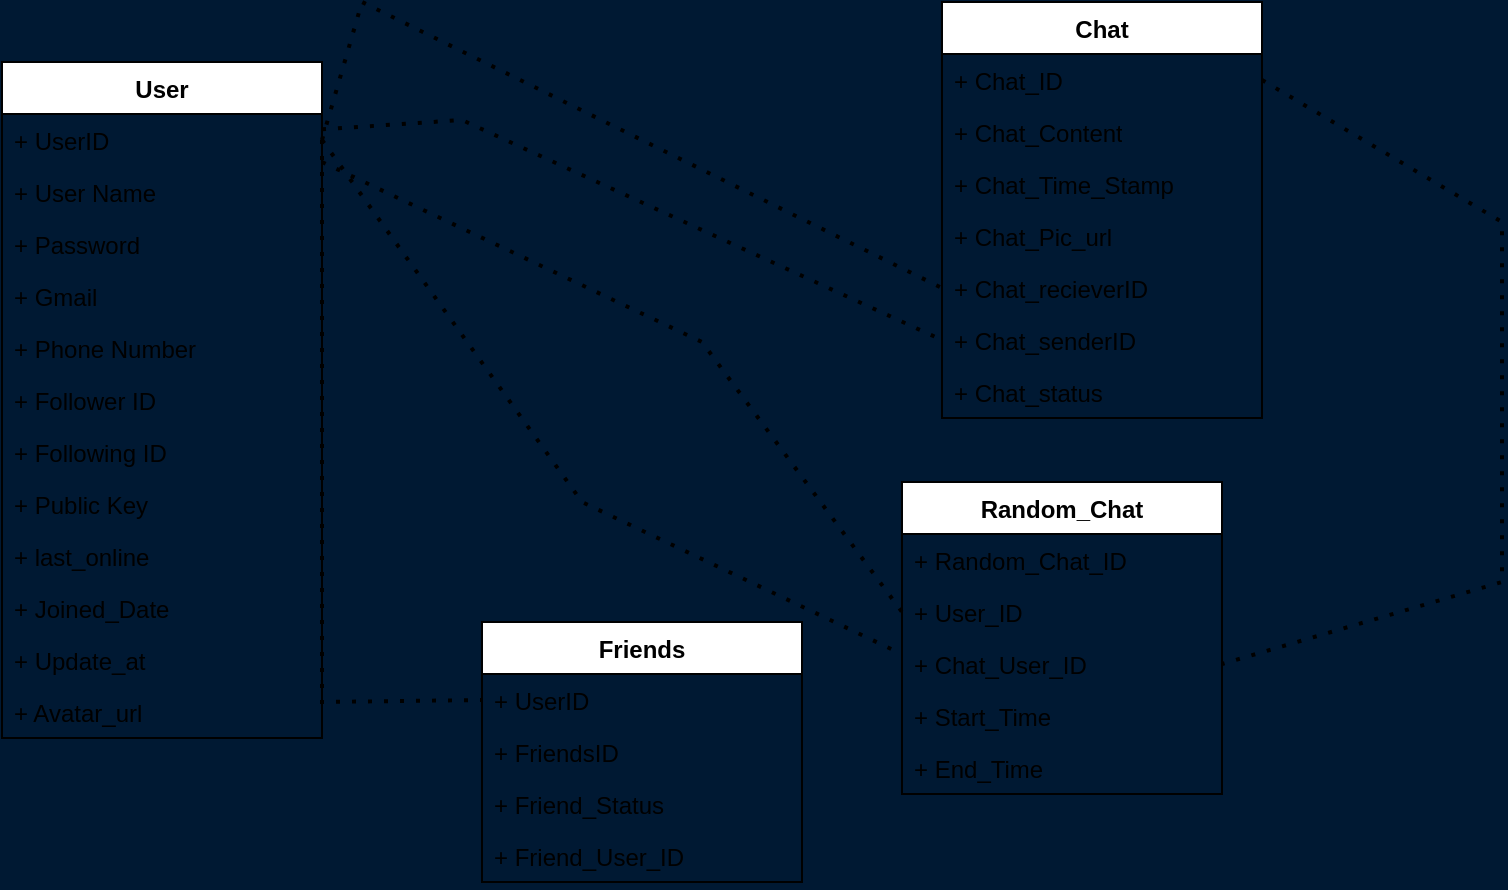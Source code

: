 <mxfile version="24.6.4" type="device">
  <diagram name="Page-1" id="fn1fi0-54iU-kAl2qfV-">
    <mxGraphModel dx="878" dy="527" grid="0" gridSize="10" guides="1" tooltips="1" connect="1" arrows="1" fold="1" page="1" pageScale="1" pageWidth="850" pageHeight="1100" background="#001933" math="0" shadow="0">
      <root>
        <mxCell id="0" />
        <mxCell id="1" parent="0" />
        <mxCell id="HefMRzAX-BrY14m-rNzX-1" value="User" style="swimlane;fontStyle=1;align=center;verticalAlign=top;childLayout=stackLayout;horizontal=1;startSize=26;horizontalStack=0;resizeParent=1;resizeParentMax=0;resizeLast=0;collapsible=1;marginBottom=0;whiteSpace=wrap;html=1;" vertex="1" parent="1">
          <mxGeometry x="50" y="60" width="160" height="338" as="geometry" />
        </mxCell>
        <mxCell id="HefMRzAX-BrY14m-rNzX-2" value="+ UserID" style="text;strokeColor=none;fillColor=none;align=left;verticalAlign=top;spacingLeft=4;spacingRight=4;overflow=hidden;rotatable=0;points=[[0,0.5],[1,0.5]];portConstraint=eastwest;whiteSpace=wrap;html=1;" vertex="1" parent="HefMRzAX-BrY14m-rNzX-1">
          <mxGeometry y="26" width="160" height="26" as="geometry" />
        </mxCell>
        <mxCell id="HefMRzAX-BrY14m-rNzX-18" value="+ User Name" style="text;strokeColor=none;fillColor=none;align=left;verticalAlign=top;spacingLeft=4;spacingRight=4;overflow=hidden;rotatable=0;points=[[0,0.5],[1,0.5]];portConstraint=eastwest;whiteSpace=wrap;html=1;" vertex="1" parent="HefMRzAX-BrY14m-rNzX-1">
          <mxGeometry y="52" width="160" height="26" as="geometry" />
        </mxCell>
        <mxCell id="HefMRzAX-BrY14m-rNzX-20" value="+ Password" style="text;strokeColor=none;fillColor=none;align=left;verticalAlign=top;spacingLeft=4;spacingRight=4;overflow=hidden;rotatable=0;points=[[0,0.5],[1,0.5]];portConstraint=eastwest;whiteSpace=wrap;html=1;" vertex="1" parent="HefMRzAX-BrY14m-rNzX-1">
          <mxGeometry y="78" width="160" height="26" as="geometry" />
        </mxCell>
        <mxCell id="HefMRzAX-BrY14m-rNzX-21" value="+ Gmail" style="text;strokeColor=none;fillColor=none;align=left;verticalAlign=top;spacingLeft=4;spacingRight=4;overflow=hidden;rotatable=0;points=[[0,0.5],[1,0.5]];portConstraint=eastwest;whiteSpace=wrap;html=1;" vertex="1" parent="HefMRzAX-BrY14m-rNzX-1">
          <mxGeometry y="104" width="160" height="26" as="geometry" />
        </mxCell>
        <mxCell id="HefMRzAX-BrY14m-rNzX-34" value="+ Phone Number" style="text;strokeColor=none;fillColor=none;align=left;verticalAlign=top;spacingLeft=4;spacingRight=4;overflow=hidden;rotatable=0;points=[[0,0.5],[1,0.5]];portConstraint=eastwest;whiteSpace=wrap;html=1;" vertex="1" parent="HefMRzAX-BrY14m-rNzX-1">
          <mxGeometry y="130" width="160" height="26" as="geometry" />
        </mxCell>
        <mxCell id="HefMRzAX-BrY14m-rNzX-35" value="+ Follower ID" style="text;strokeColor=none;fillColor=none;align=left;verticalAlign=top;spacingLeft=4;spacingRight=4;overflow=hidden;rotatable=0;points=[[0,0.5],[1,0.5]];portConstraint=eastwest;whiteSpace=wrap;html=1;" vertex="1" parent="HefMRzAX-BrY14m-rNzX-1">
          <mxGeometry y="156" width="160" height="26" as="geometry" />
        </mxCell>
        <mxCell id="HefMRzAX-BrY14m-rNzX-36" value="+ Following ID" style="text;strokeColor=none;fillColor=none;align=left;verticalAlign=top;spacingLeft=4;spacingRight=4;overflow=hidden;rotatable=0;points=[[0,0.5],[1,0.5]];portConstraint=eastwest;whiteSpace=wrap;html=1;" vertex="1" parent="HefMRzAX-BrY14m-rNzX-1">
          <mxGeometry y="182" width="160" height="26" as="geometry" />
        </mxCell>
        <mxCell id="HefMRzAX-BrY14m-rNzX-37" value="+ Public Key" style="text;strokeColor=none;fillColor=none;align=left;verticalAlign=top;spacingLeft=4;spacingRight=4;overflow=hidden;rotatable=0;points=[[0,0.5],[1,0.5]];portConstraint=eastwest;whiteSpace=wrap;html=1;" vertex="1" parent="HefMRzAX-BrY14m-rNzX-1">
          <mxGeometry y="208" width="160" height="26" as="geometry" />
        </mxCell>
        <mxCell id="HefMRzAX-BrY14m-rNzX-42" value="+ last_online" style="text;strokeColor=none;fillColor=none;align=left;verticalAlign=top;spacingLeft=4;spacingRight=4;overflow=hidden;rotatable=0;points=[[0,0.5],[1,0.5]];portConstraint=eastwest;whiteSpace=wrap;html=1;" vertex="1" parent="HefMRzAX-BrY14m-rNzX-1">
          <mxGeometry y="234" width="160" height="26" as="geometry" />
        </mxCell>
        <mxCell id="HefMRzAX-BrY14m-rNzX-43" value="+ Joined_Date" style="text;strokeColor=none;fillColor=none;align=left;verticalAlign=top;spacingLeft=4;spacingRight=4;overflow=hidden;rotatable=0;points=[[0,0.5],[1,0.5]];portConstraint=eastwest;whiteSpace=wrap;html=1;" vertex="1" parent="HefMRzAX-BrY14m-rNzX-1">
          <mxGeometry y="260" width="160" height="26" as="geometry" />
        </mxCell>
        <mxCell id="HefMRzAX-BrY14m-rNzX-64" value="+ Update_at" style="text;strokeColor=none;fillColor=none;align=left;verticalAlign=top;spacingLeft=4;spacingRight=4;overflow=hidden;rotatable=0;points=[[0,0.5],[1,0.5]];portConstraint=eastwest;whiteSpace=wrap;html=1;" vertex="1" parent="HefMRzAX-BrY14m-rNzX-1">
          <mxGeometry y="286" width="160" height="26" as="geometry" />
        </mxCell>
        <mxCell id="HefMRzAX-BrY14m-rNzX-65" value="+ Avatar_url" style="text;strokeColor=none;fillColor=none;align=left;verticalAlign=top;spacingLeft=4;spacingRight=4;overflow=hidden;rotatable=0;points=[[0,0.5],[1,0.5]];portConstraint=eastwest;whiteSpace=wrap;html=1;" vertex="1" parent="HefMRzAX-BrY14m-rNzX-1">
          <mxGeometry y="312" width="160" height="26" as="geometry" />
        </mxCell>
        <mxCell id="HefMRzAX-BrY14m-rNzX-10" value="Chat" style="swimlane;fontStyle=1;align=center;verticalAlign=top;childLayout=stackLayout;horizontal=1;startSize=26;horizontalStack=0;resizeParent=1;resizeParentMax=0;resizeLast=0;collapsible=1;marginBottom=0;whiteSpace=wrap;html=1;" vertex="1" parent="1">
          <mxGeometry x="520" y="30" width="160" height="208" as="geometry" />
        </mxCell>
        <mxCell id="HefMRzAX-BrY14m-rNzX-63" value="+ Chat_ID" style="text;strokeColor=none;fillColor=none;align=left;verticalAlign=top;spacingLeft=4;spacingRight=4;overflow=hidden;rotatable=0;points=[[0,0.5],[1,0.5]];portConstraint=eastwest;whiteSpace=wrap;html=1;" vertex="1" parent="HefMRzAX-BrY14m-rNzX-10">
          <mxGeometry y="26" width="160" height="26" as="geometry" />
        </mxCell>
        <mxCell id="HefMRzAX-BrY14m-rNzX-11" value="+ Chat_Content" style="text;strokeColor=none;fillColor=none;align=left;verticalAlign=top;spacingLeft=4;spacingRight=4;overflow=hidden;rotatable=0;points=[[0,0.5],[1,0.5]];portConstraint=eastwest;whiteSpace=wrap;html=1;" vertex="1" parent="HefMRzAX-BrY14m-rNzX-10">
          <mxGeometry y="52" width="160" height="26" as="geometry" />
        </mxCell>
        <mxCell id="HefMRzAX-BrY14m-rNzX-29" value="+ Chat_Time_Stamp" style="text;strokeColor=none;fillColor=none;align=left;verticalAlign=top;spacingLeft=4;spacingRight=4;overflow=hidden;rotatable=0;points=[[0,0.5],[1,0.5]];portConstraint=eastwest;whiteSpace=wrap;html=1;" vertex="1" parent="HefMRzAX-BrY14m-rNzX-10">
          <mxGeometry y="78" width="160" height="26" as="geometry" />
        </mxCell>
        <mxCell id="HefMRzAX-BrY14m-rNzX-30" value="+ Chat_Pic_url" style="text;strokeColor=none;fillColor=none;align=left;verticalAlign=top;spacingLeft=4;spacingRight=4;overflow=hidden;rotatable=0;points=[[0,0.5],[1,0.5]];portConstraint=eastwest;whiteSpace=wrap;html=1;" vertex="1" parent="HefMRzAX-BrY14m-rNzX-10">
          <mxGeometry y="104" width="160" height="26" as="geometry" />
        </mxCell>
        <mxCell id="HefMRzAX-BrY14m-rNzX-31" value="+ Chat_recieverID" style="text;strokeColor=none;fillColor=none;align=left;verticalAlign=top;spacingLeft=4;spacingRight=4;overflow=hidden;rotatable=0;points=[[0,0.5],[1,0.5]];portConstraint=eastwest;whiteSpace=wrap;html=1;" vertex="1" parent="HefMRzAX-BrY14m-rNzX-10">
          <mxGeometry y="130" width="160" height="26" as="geometry" />
        </mxCell>
        <mxCell id="HefMRzAX-BrY14m-rNzX-38" value="+ Chat_senderID" style="text;strokeColor=none;fillColor=none;align=left;verticalAlign=top;spacingLeft=4;spacingRight=4;overflow=hidden;rotatable=0;points=[[0,0.5],[1,0.5]];portConstraint=eastwest;whiteSpace=wrap;html=1;" vertex="1" parent="HefMRzAX-BrY14m-rNzX-10">
          <mxGeometry y="156" width="160" height="26" as="geometry" />
        </mxCell>
        <mxCell id="HefMRzAX-BrY14m-rNzX-39" value="+ Chat_status" style="text;strokeColor=none;fillColor=none;align=left;verticalAlign=top;spacingLeft=4;spacingRight=4;overflow=hidden;rotatable=0;points=[[0,0.5],[1,0.5]];portConstraint=eastwest;whiteSpace=wrap;html=1;" vertex="1" parent="HefMRzAX-BrY14m-rNzX-10">
          <mxGeometry y="182" width="160" height="26" as="geometry" />
        </mxCell>
        <mxCell id="HefMRzAX-BrY14m-rNzX-14" value="Friends" style="swimlane;fontStyle=1;align=center;verticalAlign=top;childLayout=stackLayout;horizontal=1;startSize=26;horizontalStack=0;resizeParent=1;resizeParentMax=0;resizeLast=0;collapsible=1;marginBottom=0;whiteSpace=wrap;html=1;" vertex="1" parent="1">
          <mxGeometry x="290" y="340" width="160" height="130" as="geometry" />
        </mxCell>
        <mxCell id="HefMRzAX-BrY14m-rNzX-15" value="+ UserID" style="text;strokeColor=none;fillColor=none;align=left;verticalAlign=top;spacingLeft=4;spacingRight=4;overflow=hidden;rotatable=0;points=[[0,0.5],[1,0.5]];portConstraint=eastwest;whiteSpace=wrap;html=1;" vertex="1" parent="HefMRzAX-BrY14m-rNzX-14">
          <mxGeometry y="26" width="160" height="26" as="geometry" />
        </mxCell>
        <mxCell id="HefMRzAX-BrY14m-rNzX-26" value="+ FriendsID" style="text;strokeColor=none;fillColor=none;align=left;verticalAlign=top;spacingLeft=4;spacingRight=4;overflow=hidden;rotatable=0;points=[[0,0.5],[1,0.5]];portConstraint=eastwest;whiteSpace=wrap;html=1;" vertex="1" parent="HefMRzAX-BrY14m-rNzX-14">
          <mxGeometry y="52" width="160" height="26" as="geometry" />
        </mxCell>
        <mxCell id="HefMRzAX-BrY14m-rNzX-27" value="+ Friend_Status" style="text;strokeColor=none;fillColor=none;align=left;verticalAlign=top;spacingLeft=4;spacingRight=4;overflow=hidden;rotatable=0;points=[[0,0.5],[1,0.5]];portConstraint=eastwest;whiteSpace=wrap;html=1;" vertex="1" parent="HefMRzAX-BrY14m-rNzX-14">
          <mxGeometry y="78" width="160" height="26" as="geometry" />
        </mxCell>
        <mxCell id="HefMRzAX-BrY14m-rNzX-66" value="+ Friend_User_ID" style="text;strokeColor=none;fillColor=none;align=left;verticalAlign=top;spacingLeft=4;spacingRight=4;overflow=hidden;rotatable=0;points=[[0,0.5],[1,0.5]];portConstraint=eastwest;whiteSpace=wrap;html=1;" vertex="1" parent="HefMRzAX-BrY14m-rNzX-14">
          <mxGeometry y="104" width="160" height="26" as="geometry" />
        </mxCell>
        <mxCell id="HefMRzAX-BrY14m-rNzX-47" value="" style="endArrow=none;dashed=1;html=1;dashPattern=1 3;strokeWidth=2;rounded=0;exitX=1;exitY=0.5;exitDx=0;exitDy=0;entryX=0;entryY=0.5;entryDx=0;entryDy=0;" edge="1" parent="1" source="HefMRzAX-BrY14m-rNzX-2" target="HefMRzAX-BrY14m-rNzX-15">
          <mxGeometry width="50" height="50" relative="1" as="geometry">
            <mxPoint x="400" y="240" as="sourcePoint" />
            <mxPoint x="380" y="270" as="targetPoint" />
            <Array as="points">
              <mxPoint x="210" y="380" />
            </Array>
          </mxGeometry>
        </mxCell>
        <mxCell id="HefMRzAX-BrY14m-rNzX-48" value="" style="endArrow=none;dashed=1;html=1;dashPattern=1 3;strokeWidth=2;rounded=0;entryX=0;entryY=0.5;entryDx=0;entryDy=0;exitX=1;exitY=0.5;exitDx=0;exitDy=0;" edge="1" parent="1" source="HefMRzAX-BrY14m-rNzX-2" target="HefMRzAX-BrY14m-rNzX-31">
          <mxGeometry width="50" height="50" relative="1" as="geometry">
            <mxPoint x="400" y="240" as="sourcePoint" />
            <mxPoint x="450" y="190" as="targetPoint" />
            <Array as="points">
              <mxPoint x="230" y="30" />
            </Array>
          </mxGeometry>
        </mxCell>
        <mxCell id="HefMRzAX-BrY14m-rNzX-56" value="Random_Chat" style="swimlane;fontStyle=1;align=center;verticalAlign=top;childLayout=stackLayout;horizontal=1;startSize=26;horizontalStack=0;resizeParent=1;resizeParentMax=0;resizeLast=0;collapsible=1;marginBottom=0;whiteSpace=wrap;html=1;" vertex="1" parent="1">
          <mxGeometry x="500" y="270" width="160" height="156" as="geometry" />
        </mxCell>
        <mxCell id="HefMRzAX-BrY14m-rNzX-57" value="+ Random_Chat_ID" style="text;strokeColor=none;fillColor=none;align=left;verticalAlign=top;spacingLeft=4;spacingRight=4;overflow=hidden;rotatable=0;points=[[0,0.5],[1,0.5]];portConstraint=eastwest;whiteSpace=wrap;html=1;" vertex="1" parent="HefMRzAX-BrY14m-rNzX-56">
          <mxGeometry y="26" width="160" height="26" as="geometry" />
        </mxCell>
        <mxCell id="HefMRzAX-BrY14m-rNzX-58" value="+ User_ID" style="text;strokeColor=none;fillColor=none;align=left;verticalAlign=top;spacingLeft=4;spacingRight=4;overflow=hidden;rotatable=0;points=[[0,0.5],[1,0.5]];portConstraint=eastwest;whiteSpace=wrap;html=1;" vertex="1" parent="HefMRzAX-BrY14m-rNzX-56">
          <mxGeometry y="52" width="160" height="26" as="geometry" />
        </mxCell>
        <mxCell id="HefMRzAX-BrY14m-rNzX-59" value="+ Chat_User_ID" style="text;strokeColor=none;fillColor=none;align=left;verticalAlign=top;spacingLeft=4;spacingRight=4;overflow=hidden;rotatable=0;points=[[0,0.5],[1,0.5]];portConstraint=eastwest;whiteSpace=wrap;html=1;" vertex="1" parent="HefMRzAX-BrY14m-rNzX-56">
          <mxGeometry y="78" width="160" height="26" as="geometry" />
        </mxCell>
        <mxCell id="HefMRzAX-BrY14m-rNzX-60" value="+ Start_Time" style="text;strokeColor=none;fillColor=none;align=left;verticalAlign=top;spacingLeft=4;spacingRight=4;overflow=hidden;rotatable=0;points=[[0,0.5],[1,0.5]];portConstraint=eastwest;whiteSpace=wrap;html=1;" vertex="1" parent="HefMRzAX-BrY14m-rNzX-56">
          <mxGeometry y="104" width="160" height="26" as="geometry" />
        </mxCell>
        <mxCell id="HefMRzAX-BrY14m-rNzX-61" value="+ End_Time" style="text;strokeColor=none;fillColor=none;align=left;verticalAlign=top;spacingLeft=4;spacingRight=4;overflow=hidden;rotatable=0;points=[[0,0.5],[1,0.5]];portConstraint=eastwest;whiteSpace=wrap;html=1;" vertex="1" parent="HefMRzAX-BrY14m-rNzX-56">
          <mxGeometry y="130" width="160" height="26" as="geometry" />
        </mxCell>
        <mxCell id="HefMRzAX-BrY14m-rNzX-67" value="" style="endArrow=none;dashed=1;html=1;dashPattern=1 3;strokeWidth=2;rounded=0;entryX=0;entryY=0.5;entryDx=0;entryDy=0;" edge="1" parent="1" target="HefMRzAX-BrY14m-rNzX-58">
          <mxGeometry width="50" height="50" relative="1" as="geometry">
            <mxPoint x="210" y="110" as="sourcePoint" />
            <mxPoint x="640" y="350" as="targetPoint" />
            <Array as="points">
              <mxPoint x="400" y="200" />
            </Array>
          </mxGeometry>
        </mxCell>
        <mxCell id="HefMRzAX-BrY14m-rNzX-69" value="" style="endArrow=none;dashed=1;html=1;dashPattern=1 3;strokeWidth=2;rounded=0;entryX=0;entryY=0.5;entryDx=0;entryDy=0;" edge="1" parent="1" source="HefMRzAX-BrY14m-rNzX-2" target="HefMRzAX-BrY14m-rNzX-38">
          <mxGeometry width="50" height="50" relative="1" as="geometry">
            <mxPoint x="410" y="218" as="sourcePoint" />
            <mxPoint x="460" y="168" as="targetPoint" />
            <Array as="points">
              <mxPoint x="280" y="89" />
            </Array>
          </mxGeometry>
        </mxCell>
        <mxCell id="HefMRzAX-BrY14m-rNzX-70" value="" style="endArrow=none;dashed=1;html=1;dashPattern=1 3;strokeWidth=2;rounded=0;exitX=1;exitY=0.5;exitDx=0;exitDy=0;entryX=1;entryY=0.5;entryDx=0;entryDy=0;" edge="1" parent="1" source="HefMRzAX-BrY14m-rNzX-63" target="HefMRzAX-BrY14m-rNzX-59">
          <mxGeometry width="50" height="50" relative="1" as="geometry">
            <mxPoint x="720" y="160" as="sourcePoint" />
            <mxPoint x="770" y="110" as="targetPoint" />
            <Array as="points">
              <mxPoint x="800" y="140" />
              <mxPoint x="800" y="320" />
            </Array>
          </mxGeometry>
        </mxCell>
        <mxCell id="HefMRzAX-BrY14m-rNzX-71" value="" style="endArrow=none;dashed=1;html=1;dashPattern=1 3;strokeWidth=2;rounded=0;entryX=-0.023;entryY=0.243;entryDx=0;entryDy=0;entryPerimeter=0;exitX=1;exitY=0.5;exitDx=0;exitDy=0;" edge="1" parent="1" source="HefMRzAX-BrY14m-rNzX-2" target="HefMRzAX-BrY14m-rNzX-59">
          <mxGeometry width="50" height="50" relative="1" as="geometry">
            <mxPoint x="450" y="420" as="sourcePoint" />
            <mxPoint x="590" y="380" as="targetPoint" />
            <Array as="points">
              <mxPoint x="340" y="280" />
            </Array>
          </mxGeometry>
        </mxCell>
      </root>
    </mxGraphModel>
  </diagram>
</mxfile>
